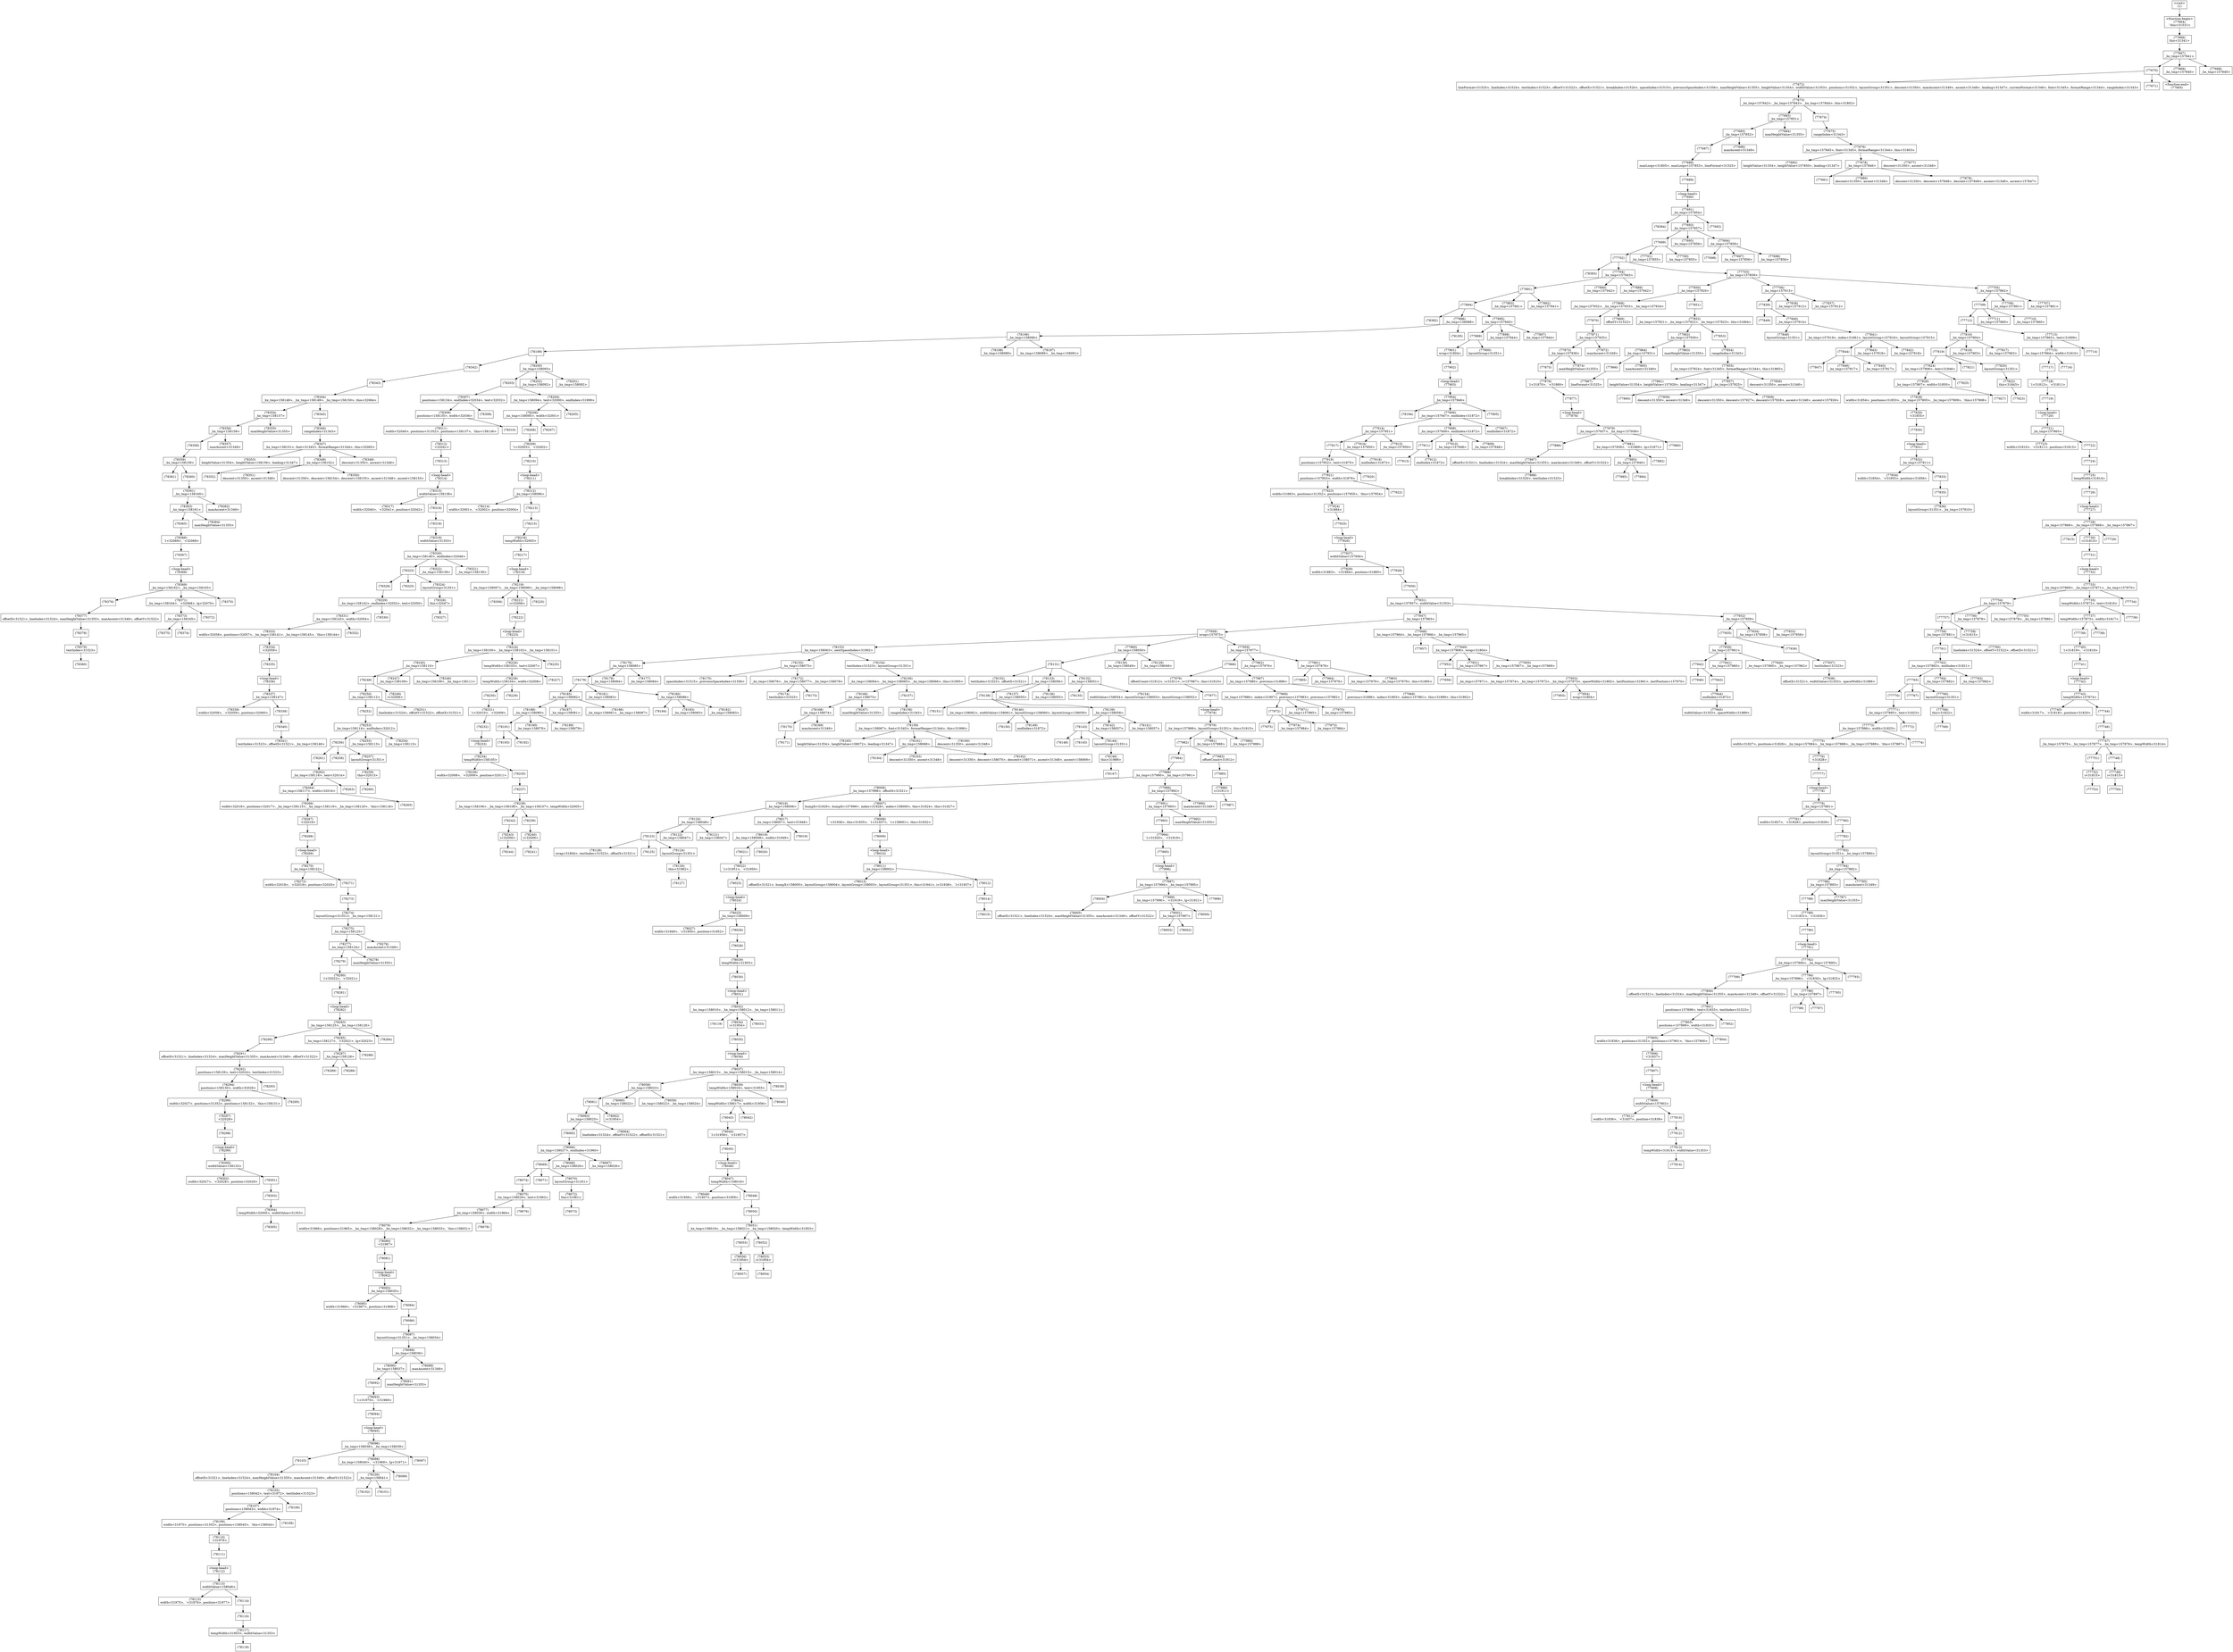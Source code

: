digraph graphname {
n78384 [shape=box,label="(78384)"];
n78383 [shape=box,label="(78383)"];
n78382 [shape=box,label="(78382)"];
n78381 [shape=box,label="(78381)"];
n78380 [shape=box,label="(78380)"];
n78379 [shape=box,label="(78379)\ntextIndex<31523>"];
n78379 -> n78380;
n78378 [shape=box,label="(78378)"];
n78378 -> n78379;
n78377 [shape=box,label="(78377)\noffsetX<31521>, lineIndex<31524>, maxHeightValue<31355>, maxAscent<31349>, offsetY<31522>"];
n78377 -> n78378;
n78376 [shape=box,label="(78376)"];
n78376 -> n78377;
n78375 [shape=box,label="(78375)"];
n78374 [shape=box,label="(78374)"];
n78373 [shape=box,label="(78373)\n_hx_tmp<158165>"];
n78373 -> n78374;
n78373 -> n78375;
n78372 [shape=box,label="(78372)"];
n78371 [shape=box,label="(78371)\n_hx_tmp<158164>, `<32068>, lg<32070>"];
n78371 -> n78372;
n78371 -> n78373;
n78370 [shape=box,label="(78370)"];
n78369 [shape=box,label="(78369)\n_hx_tmp<158162>, _hx_tmp<158163>"];
n78369 -> n78370;
n78369 -> n78376;
n78369 -> n78371;
n78368 [shape=box,label="<loop-head>
(78368)"];
n78368 -> n78369;
n78367 [shape=box,label="(78367)"];
n78367 -> n78368;
n78366 [shape=box,label="(78366)\n`1<32069>, `<32068>"];
n78366 -> n78367;
n78365 [shape=box,label="(78365)"];
n78365 -> n78366;
n78364 [shape=box,label="(78364)\nmaxHeightValue<31355>"];
n78363 [shape=box,label="(78363)\n_hx_tmp<158161>"];
n78363 -> n78364;
n78363 -> n78365;
n78362 [shape=box,label="(78362)\nmaxAscent<31349>"];
n78361 [shape=box,label="(78361)\n_hx_tmp<158160>"];
n78361 -> n78362;
n78361 -> n78363;
n78360 [shape=box,label="(78360)"];
n78360 -> n78361;
n78359 [shape=box,label="(78359)\n_hx_tmp<158159>"];
n78359 -> n78360;
n78359 -> n78381;
n78358 [shape=box,label="(78358)"];
n78358 -> n78359;
n78357 [shape=box,label="(78357)\nmaxAscent<31349>"];
n78356 [shape=box,label="(78356)\n_hx_tmp<158158>"];
n78356 -> n78357;
n78356 -> n78358;
n78355 [shape=box,label="(78355)\nmaxHeightValue<31355>"];
n78354 [shape=box,label="(78354)\n_hx_tmp<158157>"];
n78354 -> n78355;
n78354 -> n78356;
n78353 [shape=box,label="(78353)\nheightValue<31354>, heightValue<158156>, leading<31347>"];
n78352 [shape=box,label="(78352)"];
n78351 [shape=box,label="(78351)\ndescent<31350>, ascent<31348>"];
n78350 [shape=box,label="(78350)\ndescent<31350>, descent<158154>, descent<158155>, ascent<31348>, ascent<158153>"];
n78349 [shape=box,label="(78349)\n_hx_tmp<158152>"];
n78349 -> n78350;
n78349 -> n78352;
n78349 -> n78351;
n78348 [shape=box,label="(78348)\ndescent<31350>, ascent<31348>"];
n78347 [shape=box,label="(78347)\n_hx_tmp<158151>, font<31345>, formatRange<31344>, this<32065>"];
n78347 -> n78348;
n78347 -> n78353;
n78347 -> n78349;
n78346 [shape=box,label="(78346)\nrangeIndex<31343>"];
n78346 -> n78347;
n78345 [shape=box,label="(78345)"];
n78345 -> n78346;
n78344 [shape=box,label="(78344)\n_hx_tmp<158148>, _hx_tmp<158149>, _hx_tmp<158150>, this<32064>"];
n78344 -> n78345;
n78344 -> n78354;
n78343 [shape=box,label="(78343)"];
n78343 -> n78344;
n78342 [shape=box,label="(78342)"];
n78342 -> n78343;
n78341 [shape=box,label="(78341)\ntextIndex<31523>, offsetX<31521>, _hx_tmp<158146>"];
n78340 [shape=box,label="(78340)"];
n78340 -> n78341;
n78339 [shape=box,label="(78339)\nwidth<32058>, `<32059>, position<32060>"];
n78338 [shape=box,label="(78338)"];
n78338 -> n78340;
n78337 [shape=box,label="(78337)\n_hx_tmp<158147>"];
n78337 -> n78338;
n78337 -> n78339;
n78336 [shape=box,label="<loop-head>
(78336)"];
n78336 -> n78337;
n78335 [shape=box,label="(78335)"];
n78335 -> n78336;
n78334 [shape=box,label="(78334)\n`<32059>"];
n78334 -> n78335;
n78333 [shape=box,label="(78333)\nwidth<32058>, positions<32057>, _hx_tmp<158141>, _hx_tmp<158145>, `this<158144>"];
n78333 -> n78334;
n78332 [shape=box,label="(78332)"];
n78331 [shape=box,label="(78331)\n_hx_tmp<158143>, width<32054>"];
n78331 -> n78332;
n78331 -> n78333;
n78330 [shape=box,label="(78330)"];
n78329 [shape=box,label="(78329)\n_hx_tmp<158142>, endIndex<32052>, text<32050>"];
n78329 -> n78330;
n78329 -> n78331;
n78328 [shape=box,label="(78328)"];
n78328 -> n78329;
n78327 [shape=box,label="(78327)"];
n78326 [shape=box,label="(78326)\nthis<32047>"];
n78326 -> n78327;
n78325 [shape=box,label="(78325)"];
n78324 [shape=box,label="(78324)\nlayoutGroup<31351>"];
n78324 -> n78326;
n78323 [shape=box,label="(78323)"];
n78323 -> n78324;
n78323 -> n78328;
n78323 -> n78325;
n78322 [shape=box,label="(78322)\n_hx_tmp<158139>"];
n78321 [shape=box,label="(78321)\n_hx_tmp<158139>"];
n78320 [shape=box,label="(78320)\n_hx_tmp<158140>, endIndex<32046>"];
n78320 -> n78321;
n78320 -> n78323;
n78320 -> n78322;
n78319 [shape=box,label="(78319)\nwidthValue<31353>"];
n78319 -> n78320;
n78318 [shape=box,label="(78318)"];
n78318 -> n78319;
n78317 [shape=box,label="(78317)\nwidth<32040>, `<32041>, position<32042>"];
n78316 [shape=box,label="(78316)"];
n78316 -> n78318;
n78315 [shape=box,label="(78315)\nwidthValue<158138>"];
n78315 -> n78316;
n78315 -> n78317;
n78314 [shape=box,label="<loop-head>
(78314)"];
n78314 -> n78315;
n78313 [shape=box,label="(78313)"];
n78313 -> n78314;
n78312 [shape=box,label="(78312)\n`<32041>"];
n78312 -> n78313;
n78311 [shape=box,label="(78311)\nwidth<32040>, positions<31352>, positions<158137>, `this<158136>"];
n78311 -> n78312;
n78310 [shape=box,label="(78310)"];
n78309 [shape=box,label="(78309)\npositions<158135>, width<32036>"];
n78309 -> n78310;
n78309 -> n78311;
n78308 [shape=box,label="(78308)"];
n78307 [shape=box,label="(78307)\npositions<158134>, endIndex<32034>, text<32032>"];
n78307 -> n78308;
n78307 -> n78309;
n78306 [shape=box,label="(78306)"];
n78305 [shape=box,label="(78305)"];
n78304 [shape=box,label="(78304)\ntempWidth<32005>, widthValue<31353>"];
n78304 -> n78305;
n78303 [shape=box,label="(78303)"];
n78303 -> n78304;
n78302 [shape=box,label="(78302)\nwidth<32027>, `<32028>, position<32029>"];
n78301 [shape=box,label="(78301)"];
n78301 -> n78303;
n78300 [shape=box,label="(78300)\nwidthValue<158133>"];
n78300 -> n78301;
n78300 -> n78302;
n78299 [shape=box,label="<loop-head>
(78299)"];
n78299 -> n78300;
n78298 [shape=box,label="(78298)"];
n78298 -> n78299;
n78297 [shape=box,label="(78297)\n`<32028>"];
n78297 -> n78298;
n78296 [shape=box,label="(78296)\nwidth<32027>, positions<31352>, positions<158132>, `this<158131>"];
n78296 -> n78297;
n78295 [shape=box,label="(78295)"];
n78294 [shape=box,label="(78294)\npositions<158130>, width<32026>"];
n78294 -> n78295;
n78294 -> n78296;
n78293 [shape=box,label="(78293)"];
n78292 [shape=box,label="(78292)\npositions<158129>, text<32024>, textIndex<31523>"];
n78292 -> n78293;
n78292 -> n78294;
n78291 [shape=box,label="(78291)\noffsetX<31521>, lineIndex<31524>, maxHeightValue<31355>, maxAscent<31349>, offsetY<31522>"];
n78291 -> n78292;
n78290 [shape=box,label="(78290)"];
n78290 -> n78291;
n78289 [shape=box,label="(78289)"];
n78288 [shape=box,label="(78288)"];
n78287 [shape=box,label="(78287)\n_hx_tmp<158128>"];
n78287 -> n78288;
n78287 -> n78289;
n78286 [shape=box,label="(78286)"];
n78285 [shape=box,label="(78285)\n_hx_tmp<158127>, `<32021>, lg<32023>"];
n78285 -> n78286;
n78285 -> n78287;
n78284 [shape=box,label="(78284)"];
n78283 [shape=box,label="(78283)\n_hx_tmp<158125>, _hx_tmp<158126>"];
n78283 -> n78284;
n78283 -> n78290;
n78283 -> n78285;
n78282 [shape=box,label="<loop-head>
(78282)"];
n78282 -> n78283;
n78281 [shape=box,label="(78281)"];
n78281 -> n78282;
n78280 [shape=box,label="(78280)\n`1<32022>, `<32021>"];
n78280 -> n78281;
n78279 [shape=box,label="(78279)"];
n78279 -> n78280;
n78278 [shape=box,label="(78278)\nmaxHeightValue<31355>"];
n78277 [shape=box,label="(78277)\n_hx_tmp<158124>"];
n78277 -> n78278;
n78277 -> n78279;
n78276 [shape=box,label="(78276)\nmaxAscent<31349>"];
n78275 [shape=box,label="(78275)\n_hx_tmp<158123>"];
n78275 -> n78276;
n78275 -> n78277;
n78274 [shape=box,label="(78274)\nlayoutGroup<31351>, _hx_tmp<158121>"];
n78274 -> n78275;
n78273 [shape=box,label="(78273)"];
n78273 -> n78274;
n78272 [shape=box,label="(78272)\nwidth<32018>, `<32019>, position<32020>"];
n78271 [shape=box,label="(78271)"];
n78271 -> n78273;
n78270 [shape=box,label="(78270)\n_hx_tmp<158122>"];
n78270 -> n78271;
n78270 -> n78272;
n78269 [shape=box,label="<loop-head>
(78269)"];
n78269 -> n78270;
n78268 [shape=box,label="(78268)"];
n78268 -> n78269;
n78267 [shape=box,label="(78267)\n`<32019>"];
n78267 -> n78268;
n78266 [shape=box,label="(78266)\nwidth<32018>, positions<32017>, _hx_tmp<158115>, _hx_tmp<158119>, _hx_tmp<158120>, `this<158118>"];
n78266 -> n78267;
n78265 [shape=box,label="(78265)"];
n78264 [shape=box,label="(78264)\n_hx_tmp<158117>, width<32016>"];
n78264 -> n78265;
n78264 -> n78266;
n78263 [shape=box,label="(78263)"];
n78262 [shape=box,label="(78262)\n_hx_tmp<158116>, text<32014>"];
n78262 -> n78263;
n78262 -> n78264;
n78261 [shape=box,label="(78261)"];
n78261 -> n78262;
n78260 [shape=box,label="(78260)"];
n78259 [shape=box,label="(78259)\nthis<32013>"];
n78259 -> n78260;
n78258 [shape=box,label="(78258)"];
n78257 [shape=box,label="(78257)\nlayoutGroup<31351>"];
n78257 -> n78259;
n78256 [shape=box,label="(78256)"];
n78256 -> n78257;
n78256 -> n78261;
n78256 -> n78258;
n78255 [shape=box,label="(78255)\n_hx_tmp<158113>"];
n78254 [shape=box,label="(78254)\n_hx_tmp<158113>"];
n78253 [shape=box,label="(78253)\n_hx_tmp<158114>, endIndex<32012>"];
n78253 -> n78254;
n78253 -> n78256;
n78253 -> n78255;
n78252 [shape=box,label="(78252)"];
n78252 -> n78253;
n78251 [shape=box,label="(78251)\nlineIndex<31524>, offsetY<31522>, offsetX<31521>"];
n78250 [shape=box,label="(78250)\n_hx_tmp<158112>"];
n78250 -> n78251;
n78250 -> n78252;
n78249 [shape=box,label="(78249)\ni<32006>"];
n78248 [shape=box,label="(78248)"];
n78248 -> n78249;
n78248 -> n78250;
n78247 [shape=box,label="(78247)\n_hx_tmp<158109>"];
n78246 [shape=box,label="(78246)\n_hx_tmp<158109>, _hx_tmp<158111>"];
n78245 [shape=box,label="(78245)\n_hx_tmp<158110>"];
n78245 -> n78246;
n78245 -> n78248;
n78245 -> n78247;
n78244 [shape=box,label="(78244)"];
n78243 [shape=box,label="(78243)\ni<32006>"];
n78243 -> n78244;
n78242 [shape=box,label="(78242)"];
n78242 -> n78243;
n78241 [shape=box,label="(78241)"];
n78240 [shape=box,label="(78240)\ni<32006>"];
n78240 -> n78241;
n78239 [shape=box,label="(78239)"];
n78239 -> n78240;
n78238 [shape=box,label="(78238)\n_hx_tmp<158106>, _hx_tmp<158108>, _hx_tmp<158107>, tempWidth<32005>"];
n78238 -> n78239;
n78238 -> n78242;
n78237 [shape=box,label="(78237)"];
n78237 -> n78238;
n78236 [shape=box,label="(78236)\nwidth<32008>, `<32009>, position<32011>"];
n78235 [shape=box,label="(78235)"];
n78235 -> n78237;
n78234 [shape=box,label="(78234)\ntempWidth<158105>"];
n78234 -> n78235;
n78234 -> n78236;
n78233 [shape=box,label="<loop-head>
(78233)"];
n78233 -> n78234;
n78232 [shape=box,label="(78232)"];
n78232 -> n78233;
n78231 [shape=box,label="(78231)\n`1<32010>, `<32009>"];
n78231 -> n78232;
n78230 [shape=box,label="(78230)"];
n78230 -> n78231;
n78229 [shape=box,label="(78229)"];
n78228 [shape=box,label="(78228)\ntempWidth<158104>, width<32008>"];
n78228 -> n78229;
n78228 -> n78230;
n78227 [shape=box,label="(78227)"];
n78226 [shape=box,label="(78226)\ntempWidth<158103>, text<32007>"];
n78226 -> n78227;
n78226 -> n78228;
n78225 [shape=box,label="(78225)"];
n78224 [shape=box,label="(78224)\n_hx_tmp<158100>, _hx_tmp<158102>, _hx_tmp<158101>"];
n78224 -> n78225;
n78224 -> n78245;
n78224 -> n78226;
n78223 [shape=box,label="<loop-head>
(78223)"];
n78223 -> n78224;
n78222 [shape=box,label="(78222)"];
n78222 -> n78223;
n78221 [shape=box,label="(78221)\ni<32006>"];
n78221 -> n78222;
n78220 [shape=box,label="(78220)"];
n78219 [shape=box,label="(78219)\n_hx_tmp<158097>, _hx_tmp<158099>, _hx_tmp<158098>"];
n78219 -> n78220;
n78219 -> n78306;
n78219 -> n78221;
n78218 [shape=box,label="<loop-head>
(78218)"];
n78218 -> n78219;
n78217 [shape=box,label="(78217)"];
n78217 -> n78218;
n78216 [shape=box,label="(78216)\ntempWidth<32005>"];
n78216 -> n78217;
n78215 [shape=box,label="(78215)"];
n78215 -> n78216;
n78214 [shape=box,label="(78214)\nwidth<32001>, `<32002>, position<32004>"];
n78213 [shape=box,label="(78213)"];
n78213 -> n78215;
n78212 [shape=box,label="(78212)\n_hx_tmp<158096>"];
n78212 -> n78213;
n78212 -> n78214;
n78211 [shape=box,label="<loop-head>
(78211)"];
n78211 -> n78212;
n78210 [shape=box,label="(78210)"];
n78210 -> n78211;
n78209 [shape=box,label="(78209)\n`1<32003>, `<32002>"];
n78209 -> n78210;
n78208 [shape=box,label="(78208)"];
n78208 -> n78209;
n78207 [shape=box,label="(78207)"];
n78206 [shape=box,label="(78206)\n_hx_tmp<158095>, width<32001>"];
n78206 -> n78207;
n78206 -> n78208;
n78205 [shape=box,label="(78205)"];
n78204 [shape=box,label="(78204)\n_hx_tmp<158094>, text<32000>, endIndex<31999>"];
n78204 -> n78205;
n78204 -> n78206;
n78203 [shape=box,label="(78203)"];
n78203 -> n78204;
n78203 -> n78307;
n78202 [shape=box,label="(78202)\n_hx_tmp<158092>"];
n78201 [shape=box,label="(78201)\n_hx_tmp<158092>"];
n78200 [shape=box,label="(78200)\n_hx_tmp<158093>"];
n78200 -> n78201;
n78200 -> n78203;
n78200 -> n78202;
n78199 [shape=box,label="(78199)"];
n78199 -> n78200;
n78199 -> n78342;
n78198 [shape=box,label="(78198)\n_hx_tmp<158089>"];
n78197 [shape=box,label="(78197)\n_hx_tmp<158089>, _hx_tmp<158091>"];
n78196 [shape=box,label="(78196)\n_hx_tmp<158090>"];
n78196 -> n78197;
n78196 -> n78199;
n78196 -> n78198;
n78195 [shape=box,label="(78195)"];
n78194 [shape=box,label="(78194)"];
n78193 [shape=box,label="(78193)"];
n78192 [shape=box,label="(78192)"];
n78191 [shape=box,label="(78191)"];
n78191 -> n78192;
n78191 -> n78193;
n78190 [shape=box,label="(78190)\n_hx_tmp<158079>"];
n78189 [shape=box,label="(78189)\n_hx_tmp<158079>"];
n78188 [shape=box,label="(78188)\n_hx_tmp<158080>"];
n78188 -> n78189;
n78188 -> n78191;
n78188 -> n78190;
n78187 [shape=box,label="(78187)\n_hx_tmp<158081>"];
n78186 [shape=box,label="(78186)\n_hx_tmp<158081>, _hx_tmp<158087>"];
n78185 [shape=box,label="(78185)\n_hx_tmp<158082>"];
n78185 -> n78186;
n78185 -> n78188;
n78185 -> n78187;
n78184 [shape=box,label="(78184)"];
n78183 [shape=box,label="(78183)\n_hx_tmp<158083>"];
n78182 [shape=box,label="(78182)\n_hx_tmp<158083>"];
n78181 [shape=box,label="(78181)\n_hx_tmp<158083>"];
n78180 [shape=box,label="(78180)\n_hx_tmp<158086>"];
n78180 -> n78182;
n78180 -> n78184;
n78180 -> n78183;
n78179 [shape=box,label="(78179)"];
n78179 -> n78180;
n78179 -> n78185;
n78179 -> n78181;
n78178 [shape=box,label="(78178)\n_hx_tmp<158084>"];
n78177 [shape=box,label="(78177)\n_hx_tmp<158084>"];
n78176 [shape=box,label="(78176)\n_hx_tmp<158085>"];
n78176 -> n78177;
n78176 -> n78179;
n78176 -> n78178;
n78175 [shape=box,label="(78175)\nspaceIndex<31515>, previousSpaceIndex<31356>"];
n78174 [shape=box,label="(78174)\ntextIndex<31523>"];
n78173 [shape=box,label="(78173)"];
n78172 [shape=box,label="(78172)\n_hx_tmp<158076>, _hx_tmp<158077>, _hx_tmp<158078>"];
n78172 -> n78173;
n78172 -> n78174;
n78171 [shape=box,label="(78171)"];
n78170 [shape=box,label="(78170)"];
n78170 -> n78171;
n78169 [shape=box,label="(78169)\nmaxAscent<31349>"];
n78168 [shape=box,label="(78168)\n_hx_tmp<158074>"];
n78168 -> n78169;
n78168 -> n78170;
n78167 [shape=box,label="(78167)\nmaxHeightValue<31355>"];
n78166 [shape=box,label="(78166)\n_hx_tmp<158073>"];
n78166 -> n78167;
n78166 -> n78168;
n78165 [shape=box,label="(78165)\nheightValue<31354>, heightValue<158072>, leading<31347>"];
n78164 [shape=box,label="(78164)"];
n78163 [shape=box,label="(78163)\ndescent<31350>, ascent<31348>"];
n78162 [shape=box,label="(78162)\ndescent<31350>, descent<158070>, descent<158071>, ascent<31348>, ascent<158069>"];
n78161 [shape=box,label="(78161)\n_hx_tmp<158068>"];
n78161 -> n78162;
n78161 -> n78164;
n78161 -> n78163;
n78160 [shape=box,label="(78160)\ndescent<31350>, ascent<31348>"];
n78159 [shape=box,label="(78159)\n_hx_tmp<158067>, font<31345>, formatRange<31344>, this<31996>"];
n78159 -> n78160;
n78159 -> n78165;
n78159 -> n78161;
n78158 [shape=box,label="(78158)\nrangeIndex<31343>"];
n78158 -> n78159;
n78157 [shape=box,label="(78157)"];
n78157 -> n78158;
n78156 [shape=box,label="(78156)\n_hx_tmp<158064>, _hx_tmp<158065>, _hx_tmp<158066>, this<31995>"];
n78156 -> n78157;
n78156 -> n78166;
n78155 [shape=box,label="(78155)\n_hx_tmp<158075>"];
n78155 -> n78172;
n78155 -> n78175;
n78154 [shape=box,label="(78154)\ntextIndex<31523>, layoutGroup<31351>"];
n78154 -> n78156;
n78153 [shape=box,label="(78153)\n_hx_tmp<158063>, nextSpaceIndex<31992>"];
n78153 -> n78154;
n78153 -> n78176;
n78153 -> n78155;
n78152 [shape=box,label="(78152)\ntextIndex<31523>, offsetX<31521>"];
n78151 [shape=box,label="(78151)"];
n78150 [shape=box,label="(78150)"];
n78149 [shape=box,label="(78149)\nendIndex<31872>"];
n78148 [shape=box,label="(78148)"];
n78147 [shape=box,label="(78147)"];
n78146 [shape=box,label="(78146)\nthis<31989>"];
n78146 -> n78147;
n78145 [shape=box,label="(78145)"];
n78144 [shape=box,label="(78144)\nlayoutGroup<31351>"];
n78144 -> n78146;
n78143 [shape=box,label="(78143)"];
n78143 -> n78144;
n78143 -> n78148;
n78143 -> n78145;
n78142 [shape=box,label="(78142)\n_hx_tmp<158057>"];
n78141 [shape=box,label="(78141)\n_hx_tmp<158057>"];
n78140 [shape=box,label="(78140)\n_hx_tmp<158062>, widthValue<158061>, layoutGroup<158060>, layoutGroup<158059>"];
n78140 -> n78149;
n78140 -> n78150;
n78139 [shape=box,label="(78139)\n_hx_tmp<158058>"];
n78139 -> n78141;
n78139 -> n78143;
n78139 -> n78142;
n78138 [shape=box,label="(78138)"];
n78138 -> n78139;
n78138 -> n78151;
n78138 -> n78140;
n78137 [shape=box,label="(78137)\n_hx_tmp<158055>"];
n78136 [shape=box,label="(78136)\n_hx_tmp<158055>"];
n78135 [shape=box,label="(78135)"];
n78134 [shape=box,label="(78134)\nwidthValue<158054>, layoutGroup<158053>, layoutGroup<158052>"];
n78133 [shape=box,label="(78133)\n_hx_tmp<158056>"];
n78133 -> n78136;
n78133 -> n78138;
n78133 -> n78137;
n78132 [shape=box,label="(78132)\n_hx_tmp<158051>"];
n78132 -> n78134;
n78132 -> n78135;
n78131 [shape=box,label="(78131)"];
n78131 -> n78132;
n78131 -> n78152;
n78131 -> n78133;
n78130 [shape=box,label="(78130)\n_hx_tmp<158049>"];
n78129 [shape=box,label="(78129)\n_hx_tmp<158049>"];
n78128 [shape=box,label="(78128)\nwrap<31804>, textIndex<31523>, offsetX<31521>"];
n78127 [shape=box,label="(78127)"];
n78126 [shape=box,label="(78126)\nthis<31982>"];
n78126 -> n78127;
n78125 [shape=box,label="(78125)"];
n78124 [shape=box,label="(78124)\nlayoutGroup<31351>"];
n78124 -> n78126;
n78123 [shape=box,label="(78123)"];
n78123 -> n78124;
n78123 -> n78128;
n78123 -> n78125;
n78122 [shape=box,label="(78122)\n_hx_tmp<158047>"];
n78121 [shape=box,label="(78121)\n_hx_tmp<158047>"];
n78120 [shape=box,label="(78120)\n_hx_tmp<158048>"];
n78120 -> n78121;
n78120 -> n78123;
n78120 -> n78122;
n78119 [shape=box,label="(78119)"];
n78118 [shape=box,label="(78118)"];
n78117 [shape=box,label="(78117)\ntempWidth<31953>, widthValue<31353>"];
n78117 -> n78118;
n78116 [shape=box,label="(78116)"];
n78116 -> n78117;
n78115 [shape=box,label="(78115)\nwidth<31975>, `<31976>, position<31977>"];
n78114 [shape=box,label="(78114)"];
n78114 -> n78116;
n78113 [shape=box,label="(78113)\nwidthValue<158046>"];
n78113 -> n78114;
n78113 -> n78115;
n78112 [shape=box,label="<loop-head>
(78112)"];
n78112 -> n78113;
n78111 [shape=box,label="(78111)"];
n78111 -> n78112;
n78110 [shape=box,label="(78110)\n`<31976>"];
n78110 -> n78111;
n78109 [shape=box,label="(78109)\nwidth<31975>, positions<31352>, positions<158045>, `this<158044>"];
n78109 -> n78110;
n78108 [shape=box,label="(78108)"];
n78107 [shape=box,label="(78107)\npositions<158043>, width<31974>"];
n78107 -> n78108;
n78107 -> n78109;
n78106 [shape=box,label="(78106)"];
n78105 [shape=box,label="(78105)\npositions<158042>, text<31972>, textIndex<31523>"];
n78105 -> n78106;
n78105 -> n78107;
n78104 [shape=box,label="(78104)\noffsetX<31521>, lineIndex<31524>, maxHeightValue<31355>, maxAscent<31349>, offsetY<31522>"];
n78104 -> n78105;
n78103 [shape=box,label="(78103)"];
n78103 -> n78104;
n78102 [shape=box,label="(78102)"];
n78101 [shape=box,label="(78101)"];
n78100 [shape=box,label="(78100)\n_hx_tmp<158041>"];
n78100 -> n78101;
n78100 -> n78102;
n78099 [shape=box,label="(78099)"];
n78098 [shape=box,label="(78098)\n_hx_tmp<158040>, `<31969>, lg<31971>"];
n78098 -> n78099;
n78098 -> n78100;
n78097 [shape=box,label="(78097)"];
n78096 [shape=box,label="(78096)\n_hx_tmp<158038>, _hx_tmp<158039>"];
n78096 -> n78097;
n78096 -> n78103;
n78096 -> n78098;
n78095 [shape=box,label="<loop-head>
(78095)"];
n78095 -> n78096;
n78094 [shape=box,label="(78094)"];
n78094 -> n78095;
n78093 [shape=box,label="(78093)\n`1<31970>, `<31969>"];
n78093 -> n78094;
n78092 [shape=box,label="(78092)"];
n78092 -> n78093;
n78091 [shape=box,label="(78091)\nmaxHeightValue<31355>"];
n78090 [shape=box,label="(78090)\n_hx_tmp<158037>"];
n78090 -> n78091;
n78090 -> n78092;
n78089 [shape=box,label="(78089)\nmaxAscent<31349>"];
n78088 [shape=box,label="(78088)\n_hx_tmp<158036>"];
n78088 -> n78089;
n78088 -> n78090;
n78087 [shape=box,label="(78087)\nlayoutGroup<31351>, _hx_tmp<158034>"];
n78087 -> n78088;
n78086 [shape=box,label="(78086)"];
n78086 -> n78087;
n78085 [shape=box,label="(78085)\nwidth<31966>, `<31967>, position<31968>"];
n78084 [shape=box,label="(78084)"];
n78084 -> n78086;
n78083 [shape=box,label="(78083)\n_hx_tmp<158035>"];
n78083 -> n78084;
n78083 -> n78085;
n78082 [shape=box,label="<loop-head>
(78082)"];
n78082 -> n78083;
n78081 [shape=box,label="(78081)"];
n78081 -> n78082;
n78080 [shape=box,label="(78080)\n`<31967>"];
n78080 -> n78081;
n78079 [shape=box,label="(78079)\nwidth<31966>, positions<31965>, _hx_tmp<158028>, _hx_tmp<158032>, _hx_tmp<158033>, `this<158031>"];
n78079 -> n78080;
n78078 [shape=box,label="(78078)"];
n78077 [shape=box,label="(78077)\n_hx_tmp<158030>, width<31964>"];
n78077 -> n78078;
n78077 -> n78079;
n78076 [shape=box,label="(78076)"];
n78075 [shape=box,label="(78075)\n_hx_tmp<158029>, text<31962>"];
n78075 -> n78076;
n78075 -> n78077;
n78074 [shape=box,label="(78074)"];
n78074 -> n78075;
n78073 [shape=box,label="(78073)"];
n78072 [shape=box,label="(78072)\nthis<31961>"];
n78072 -> n78073;
n78071 [shape=box,label="(78071)"];
n78070 [shape=box,label="(78070)\nlayoutGroup<31351>"];
n78070 -> n78072;
n78069 [shape=box,label="(78069)"];
n78069 -> n78070;
n78069 -> n78074;
n78069 -> n78071;
n78068 [shape=box,label="(78068)\n_hx_tmp<158026>"];
n78067 [shape=box,label="(78067)\n_hx_tmp<158026>"];
n78066 [shape=box,label="(78066)\n_hx_tmp<158027>, endIndex<31960>"];
n78066 -> n78067;
n78066 -> n78069;
n78066 -> n78068;
n78065 [shape=box,label="(78065)"];
n78065 -> n78066;
n78064 [shape=box,label="(78064)\nlineIndex<31524>, offsetY<31522>, offsetX<31521>"];
n78063 [shape=box,label="(78063)\n_hx_tmp<158025>"];
n78063 -> n78064;
n78063 -> n78065;
n78062 [shape=box,label="(78062)\ni<31954>"];
n78061 [shape=box,label="(78061)"];
n78061 -> n78062;
n78061 -> n78063;
n78060 [shape=box,label="(78060)\n_hx_tmp<158022>"];
n78059 [shape=box,label="(78059)\n_hx_tmp<158022>, _hx_tmp<158024>"];
n78058 [shape=box,label="(78058)\n_hx_tmp<158023>"];
n78058 -> n78059;
n78058 -> n78061;
n78058 -> n78060;
n78057 [shape=box,label="(78057)"];
n78056 [shape=box,label="(78056)\ni<31954>"];
n78056 -> n78057;
n78055 [shape=box,label="(78055)"];
n78055 -> n78056;
n78054 [shape=box,label="(78054)"];
n78053 [shape=box,label="(78053)\ni<31954>"];
n78053 -> n78054;
n78052 [shape=box,label="(78052)"];
n78052 -> n78053;
n78051 [shape=box,label="(78051)\n_hx_tmp<158019>, _hx_tmp<158021>, _hx_tmp<158020>, tempWidth<31953>"];
n78051 -> n78052;
n78051 -> n78055;
n78050 [shape=box,label="(78050)"];
n78050 -> n78051;
n78049 [shape=box,label="(78049)\nwidth<31956>, `<31957>, position<31959>"];
n78048 [shape=box,label="(78048)"];
n78048 -> n78050;
n78047 [shape=box,label="(78047)\ntempWidth<158018>"];
n78047 -> n78048;
n78047 -> n78049;
n78046 [shape=box,label="<loop-head>
(78046)"];
n78046 -> n78047;
n78045 [shape=box,label="(78045)"];
n78045 -> n78046;
n78044 [shape=box,label="(78044)\n`1<31958>, `<31957>"];
n78044 -> n78045;
n78043 [shape=box,label="(78043)"];
n78043 -> n78044;
n78042 [shape=box,label="(78042)"];
n78041 [shape=box,label="(78041)\ntempWidth<158017>, width<31956>"];
n78041 -> n78042;
n78041 -> n78043;
n78040 [shape=box,label="(78040)"];
n78039 [shape=box,label="(78039)\ntempWidth<158016>, text<31955>"];
n78039 -> n78040;
n78039 -> n78041;
n78038 [shape=box,label="(78038)"];
n78037 [shape=box,label="(78037)\n_hx_tmp<158013>, _hx_tmp<158015>, _hx_tmp<158014>"];
n78037 -> n78038;
n78037 -> n78058;
n78037 -> n78039;
n78036 [shape=box,label="<loop-head>
(78036)"];
n78036 -> n78037;
n78035 [shape=box,label="(78035)"];
n78035 -> n78036;
n78034 [shape=box,label="(78034)\ni<31954>"];
n78034 -> n78035;
n78033 [shape=box,label="(78033)"];
n78032 [shape=box,label="(78032)\n_hx_tmp<158010>, _hx_tmp<158012>, _hx_tmp<158011>"];
n78032 -> n78033;
n78032 -> n78119;
n78032 -> n78034;
n78031 [shape=box,label="<loop-head>
(78031)"];
n78031 -> n78032;
n78030 [shape=box,label="(78030)"];
n78030 -> n78031;
n78029 [shape=box,label="(78029)\ntempWidth<31953>"];
n78029 -> n78030;
n78028 [shape=box,label="(78028)"];
n78028 -> n78029;
n78027 [shape=box,label="(78027)\nwidth<31949>, `<31950>, position<31952>"];
n78026 [shape=box,label="(78026)"];
n78026 -> n78028;
n78025 [shape=box,label="(78025)\n_hx_tmp<158009>"];
n78025 -> n78026;
n78025 -> n78027;
n78024 [shape=box,label="<loop-head>
(78024)"];
n78024 -> n78025;
n78023 [shape=box,label="(78023)"];
n78023 -> n78024;
n78022 [shape=box,label="(78022)\n`1<31951>, `<31950>"];
n78022 -> n78023;
n78021 [shape=box,label="(78021)"];
n78021 -> n78022;
n78020 [shape=box,label="(78020)"];
n78019 [shape=box,label="(78019)\n_hx_tmp<158008>, width<31949>"];
n78019 -> n78020;
n78019 -> n78021;
n78018 [shape=box,label="(78018)"];
n78017 [shape=box,label="(78017)\n_hx_tmp<158007>, text<31948>"];
n78017 -> n78018;
n78017 -> n78019;
n78016 [shape=box,label="(78016)\n_hx_tmp<158006>"];
n78016 -> n78017;
n78016 -> n78120;
n78015 [shape=box,label="(78015)"];
n78014 [shape=box,label="(78014)"];
n78014 -> n78015;
n78013 [shape=box,label="(78013)\noffsetX<31521>, bumpX<158005>, layoutGroup<158004>, layoutGroup<158003>, layoutGroup<31351>, this<31941>, i<31938>, `1<31937>"];
n78012 [shape=box,label="(78012)"];
n78012 -> n78014;
n78011 [shape=box,label="(78011)\n_hx_tmp<158002>"];
n78011 -> n78012;
n78011 -> n78013;
n78010 [shape=box,label="<loop-head>
(78010)"];
n78010 -> n78011;
n78009 [shape=box,label="(78009)"];
n78009 -> n78010;
n78008 [shape=box,label="(78008)\n`<31936>, this<31935>, `1<31937>, `1<158001>, this<31932>"];
n78008 -> n78009;
n78007 [shape=box,label="(78007)\nbumpX<31929>, bumpX<157999>, index<31928>, index<158000>, this<31924>, this<31927>"];
n78007 -> n78008;
n78006 [shape=box,label="(78006)\n_hx_tmp<157998>, offsetX<31521>"];
n78006 -> n78007;
n78006 -> n78016;
n78005 [shape=box,label="(78005)\noffsetX<31521>, lineIndex<31524>, maxHeightValue<31355>, maxAscent<31349>, offsetY<31522>"];
n78004 [shape=box,label="(78004)"];
n78004 -> n78005;
n78003 [shape=box,label="(78003)"];
n78002 [shape=box,label="(78002)"];
n78001 [shape=box,label="(78001)\n_hx_tmp<157997>"];
n78001 -> n78002;
n78001 -> n78003;
n78000 [shape=box,label="(78000)"];
n77999 [shape=box,label="(77999)\n_hx_tmp<157996>, `<31919>, lg<31921>"];
n77999 -> n78000;
n77999 -> n78001;
n77998 [shape=box,label="(77998)"];
n77997 [shape=box,label="(77997)\n_hx_tmp<157994>, _hx_tmp<157995>"];
n77997 -> n77998;
n77997 -> n78004;
n77997 -> n77999;
n77996 [shape=box,label="<loop-head>
(77996)"];
n77996 -> n77997;
n77995 [shape=box,label="(77995)"];
n77995 -> n77996;
n77994 [shape=box,label="(77994)\n`1<31920>, `<31919>"];
n77994 -> n77995;
n77993 [shape=box,label="(77993)"];
n77993 -> n77994;
n77992 [shape=box,label="(77992)\nmaxHeightValue<31355>"];
n77991 [shape=box,label="(77991)\n_hx_tmp<157993>"];
n77991 -> n77992;
n77991 -> n77993;
n77990 [shape=box,label="(77990)\nmaxAscent<31349>"];
n77989 [shape=box,label="(77989)\n_hx_tmp<157992>"];
n77989 -> n77990;
n77989 -> n77991;
n77988 [shape=box,label="(77988)\n_hx_tmp<157990>, _hx_tmp<157991>"];
n77988 -> n77989;
n77988 -> n78006;
n77987 [shape=box,label="(77987)"];
n77986 [shape=box,label="(77986)\ni<31911>"];
n77986 -> n77987;
n77985 [shape=box,label="(77985)"];
n77985 -> n77986;
n77984 [shape=box,label="(77984)"];
n77984 -> n77988;
n77983 [shape=box,label="(77983)\noffsetCount<31912>"];
n77983 -> n77985;
n77982 [shape=box,label="(77982)"];
n77982 -> n77983;
n77982 -> n77984;
n77981 [shape=box,label="(77981)\n_hx_tmp<157988>"];
n77980 [shape=box,label="(77980)\n_hx_tmp<157988>"];
n77979 [shape=box,label="(77979)\n_hx_tmp<157989>, layoutGroup<31351>, this<31915>"];
n77979 -> n77980;
n77979 -> n77982;
n77979 -> n77981;
n77978 [shape=box,label="<loop-head>
(77978)"];
n77978 -> n77979;
n77977 [shape=box,label="(77977)"];
n77977 -> n77978;
n77976 [shape=box,label="(77976)\noffsetCount<31912>, i<31911>, i<157987>, this<31910>"];
n77976 -> n77977;
n77975 [shape=box,label="(77975)"];
n77974 [shape=box,label="(77974)\n_hx_tmp<157984>"];
n77973 [shape=box,label="(77973)\n_hx_tmp<157984>"];
n77972 [shape=box,label="(77972)"];
n77972 -> n77973;
n77972 -> n77975;
n77972 -> n77974;
n77971 [shape=box,label="(77971)\n_hx_tmp<157985>"];
n77970 [shape=box,label="(77970)\n_hx_tmp<157985>"];
n77969 [shape=box,label="(77969)\n_hx_tmp<157986>, index<31907>, previous<157983>, previous<157982>"];
n77969 -> n77970;
n77969 -> n77972;
n77969 -> n77971;
n77968 [shape=box,label="(77968)\nprevious<31896>, index<31903>, index<157981>, this<31899>, this<31902>"];
n77967 [shape=box,label="(77967)\n_hx_tmp<157980>, previous<31896>"];
n77967 -> n77968;
n77967 -> n77969;
n77966 [shape=box,label="(77966)"];
n77966 -> n77967;
n77966 -> n77976;
n77965 [shape=box,label="(77965)"];
n77964 [shape=box,label="(77964)\n_hx_tmp<157976>"];
n77963 [shape=box,label="(77963)\n_hx_tmp<157976>, _hx_tmp<157979>, this<31895>"];
n77962 [shape=box,label="(77962)\n_hx_tmp<157976>"];
n77961 [shape=box,label="(77961)\n_hx_tmp<157978>"];
n77961 -> n77963;
n77961 -> n77965;
n77961 -> n77964;
n77960 [shape=box,label="(77960)\n_hx_tmp<158050>"];
n77960 -> n78129;
n77960 -> n78131;
n77960 -> n78130;
n77959 [shape=box,label="(77959)\n_hx_tmp<157977>"];
n77959 -> n77961;
n77959 -> n77966;
n77959 -> n77962;
n77958 [shape=box,label="(77958)\nwrap<157975>"];
n77958 -> n77959;
n77958 -> n78153;
n77958 -> n77960;
n77957 [shape=box,label="(77957)"];
n77956 [shape=box,label="(77956)"];
n77955 [shape=box,label="(77955)"];
n77954 [shape=box,label="(77954)\nwrap<31804>"];
n77953 [shape=box,label="(77953)\n_hx_tmp<157971>, _hx_tmp<157974>, _hx_tmp<157972>, _hx_tmp<157973>, spaceWidth<31892>, lastPosition<31891>, lastPosition<157970>"];
n77953 -> n77954;
n77953 -> n77955;
n77952 [shape=box,label="(77952)"];
n77952 -> n77953;
n77952 -> n77956;
n77951 [shape=box,label="(77951)\n_hx_tmp<157967>"];
n77950 [shape=box,label="(77950)\n_hx_tmp<157967>, _hx_tmp<157969>"];
n77949 [shape=box,label="(77949)\n_hx_tmp<157968>, wrap<31804>"];
n77949 -> n77950;
n77949 -> n77952;
n77949 -> n77951;
n77948 [shape=box,label="(77948)\n_hx_tmp<157964>, _hx_tmp<157966>, _hx_tmp<157965>"];
n77948 -> n77949;
n77948 -> n77957;
n77947 [shape=box,label="(77947)\n_hx_tmp<157963>"];
n77947 -> n77948;
n77947 -> n77958;
n77946 [shape=box,label="(77946)"];
n77945 [shape=box,label="(77945)\nwidthValue<31353>, spaceWidth<31889>"];
n77944 [shape=box,label="(77944)\nendIndex<31872>"];
n77944 -> n77945;
n77943 [shape=box,label="(77943)"];
n77943 -> n77944;
n77942 [shape=box,label="(77942)"];
n77942 -> n77943;
n77942 -> n77946;
n77941 [shape=box,label="(77941)\n_hx_tmp<157960>"];
n77940 [shape=box,label="(77940)\n_hx_tmp<157960>, _hx_tmp<157962>"];
n77939 [shape=box,label="(77939)\n_hx_tmp<157961>"];
n77939 -> n77940;
n77939 -> n77942;
n77939 -> n77941;
n77938 [shape=box,label="(77938)\noffsetX<31521>, widthValue<31353>, spaceWidth<31886>"];
n77937 [shape=box,label="(77937)\ntextIndex<31523>"];
n77937 -> n77938;
n77936 [shape=box,label="(77936)"];
n77936 -> n77937;
n77935 [shape=box,label="(77935)"];
n77935 -> n77936;
n77935 -> n77939;
n77934 [shape=box,label="(77934)\n_hx_tmp<157958>"];
n77933 [shape=box,label="(77933)\n_hx_tmp<157958>"];
n77932 [shape=box,label="(77932)\n_hx_tmp<157959>"];
n77932 -> n77933;
n77932 -> n77935;
n77932 -> n77934;
n77931 [shape=box,label="(77931)\n_hx_tmp<157957>, widthValue<31353>"];
n77931 -> n77932;
n77931 -> n77947;
n77930 [shape=box,label="(77930)"];
n77930 -> n77931;
n77929 [shape=box,label="(77929)\nwidth<31883>, `<31884>, position<31885>"];
n77928 [shape=box,label="(77928)"];
n77928 -> n77930;
n77927 [shape=box,label="(77927)\nwidthValue<157956>"];
n77927 -> n77928;
n77927 -> n77929;
n77926 [shape=box,label="<loop-head>
(77926)"];
n77926 -> n77927;
n77925 [shape=box,label="(77925)"];
n77925 -> n77926;
n77924 [shape=box,label="(77924)\n`<31884>"];
n77924 -> n77925;
n77923 [shape=box,label="(77923)\nwidth<31883>, positions<31352>, positions<157955>, `this<157954>"];
n77923 -> n77924;
n77922 [shape=box,label="(77922)"];
n77921 [shape=box,label="(77921)\npositions<157953>, width<31879>"];
n77921 -> n77922;
n77921 -> n77923;
n77920 [shape=box,label="(77920)"];
n77919 [shape=box,label="(77919)\npositions<157952>, text<31875>"];
n77919 -> n77920;
n77919 -> n77921;
n77918 [shape=box,label="(77918)\nendIndex<31872>"];
n77917 [shape=box,label="(77917)"];
n77917 -> n77918;
n77917 -> n77919;
n77916 [shape=box,label="(77916)\n_hx_tmp<157950>"];
n77915 [shape=box,label="(77915)\n_hx_tmp<157950>"];
n77914 [shape=box,label="(77914)\n_hx_tmp<157951>"];
n77914 -> n77915;
n77914 -> n77917;
n77914 -> n77916;
n77913 [shape=box,label="(77913)"];
n77912 [shape=box,label="(77912)\nendIndex<31872>"];
n77911 [shape=box,label="(77911)"];
n77911 -> n77912;
n77911 -> n77913;
n77910 [shape=box,label="(77910)\n_hx_tmp<157948>"];
n77909 [shape=box,label="(77909)\n_hx_tmp<157948>"];
n77908 [shape=box,label="(77908)\n_hx_tmp<157949>, endIndex<31872>"];
n77908 -> n77909;
n77908 -> n77911;
n77908 -> n77910;
n77907 [shape=box,label="(77907)\nendIndex<31872>"];
n77906 [shape=box,label="(77906)\n_hx_tmp<157947>, endIndex<31872>"];
n77906 -> n77907;
n77906 -> n77914;
n77906 -> n77908;
n77905 [shape=box,label="(77905)"];
n77904 [shape=box,label="(77904)\n_hx_tmp<157946>"];
n77904 -> n77905;
n77904 -> n78194;
n77904 -> n77906;
n77903 [shape=box,label="<loop-head>
(77903)"];
n77903 -> n77904;
n77902 [shape=box,label="(77902)"];
n77902 -> n77903;
n77901 [shape=box,label="(77901)\nwrap<31804>"];
n77901 -> n77902;
n77900 [shape=box,label="(77900)\nlayoutGroup<31351>"];
n77899 [shape=box,label="(77899)"];
n77899 -> n77900;
n77899 -> n77901;
n77898 [shape=box,label="(77898)\n_hx_tmp<157944>"];
n77897 [shape=box,label="(77897)\n_hx_tmp<157944>"];
n77896 [shape=box,label="(77896)\n_hx_tmp<158088>"];
n77896 -> n78195;
n77896 -> n78196;
n77895 [shape=box,label="(77895)\n_hx_tmp<157945>"];
n77895 -> n77897;
n77895 -> n77899;
n77895 -> n77898;
n77894 [shape=box,label="(77894)"];
n77894 -> n77895;
n77894 -> n78382;
n77894 -> n77896;
n77893 [shape=box,label="(77893)\n_hx_tmp<157941>"];
n77892 [shape=box,label="(77892)\n_hx_tmp<157941>"];
n77891 [shape=box,label="(77891)"];
n77891 -> n77892;
n77891 -> n77894;
n77891 -> n77893;
n77890 [shape=box,label="(77890)\n_hx_tmp<157942>"];
n77889 [shape=box,label="(77889)\n_hx_tmp<157942>"];
n77888 [shape=box,label="(77888)\nbreakIndex<31520>, textIndex<31523>"];
n77887 [shape=box,label="(77887)\noffsetX<31521>, lineIndex<31524>, maxHeightValue<31355>, maxAscent<31349>, offsetY<31522>"];
n77887 -> n77888;
n77886 [shape=box,label="(77886)"];
n77886 -> n77887;
n77885 [shape=box,label="(77885)"];
n77884 [shape=box,label="(77884)"];
n77883 [shape=box,label="(77883)\n_hx_tmp<157940>"];
n77883 -> n77884;
n77883 -> n77885;
n77882 [shape=box,label="(77882)"];
n77881 [shape=box,label="(77881)\n_hx_tmp<157939>, `<31869>, lg<31871>"];
n77881 -> n77882;
n77881 -> n77883;
n77880 [shape=box,label="(77880)"];
n77879 [shape=box,label="(77879)\n_hx_tmp<157937>, _hx_tmp<157938>"];
n77879 -> n77880;
n77879 -> n77886;
n77879 -> n77881;
n77878 [shape=box,label="<loop-head>
(77878)"];
n77878 -> n77879;
n77877 [shape=box,label="(77877)"];
n77877 -> n77878;
n77876 [shape=box,label="(77876)\n`1<31870>, `<31869>"];
n77876 -> n77877;
n77875 [shape=box,label="(77875)"];
n77875 -> n77876;
n77874 [shape=box,label="(77874)\nmaxHeightValue<31355>"];
n77873 [shape=box,label="(77873)\n_hx_tmp<157936>"];
n77873 -> n77874;
n77873 -> n77875;
n77872 [shape=box,label="(77872)\nmaxAscent<31349>"];
n77871 [shape=box,label="(77871)\n_hx_tmp<157935>"];
n77871 -> n77872;
n77871 -> n77873;
n77870 [shape=box,label="(77870)"];
n77870 -> n77871;
n77869 [shape=box,label="(77869)\noffsetY<31522>"];
n77868 [shape=box,label="(77868)\n_hx_tmp<157932>, _hx_tmp<157933>, _hx_tmp<157934>"];
n77868 -> n77869;
n77868 -> n77870;
n77867 [shape=box,label="(77867)\nlineFormat<31525>"];
n77866 [shape=box,label="(77866)"];
n77866 -> n77867;
n77865 [shape=box,label="(77865)\nmaxAscent<31349>"];
n77864 [shape=box,label="(77864)\n_hx_tmp<157931>"];
n77864 -> n77865;
n77864 -> n77866;
n77863 [shape=box,label="(77863)\nmaxHeightValue<31355>"];
n77862 [shape=box,label="(77862)\n_hx_tmp<157930>"];
n77862 -> n77863;
n77862 -> n77864;
n77861 [shape=box,label="(77861)\nheightValue<31354>, heightValue<157929>, leading<31347>"];
n77860 [shape=box,label="(77860)"];
n77859 [shape=box,label="(77859)\ndescent<31350>, ascent<31348>"];
n77858 [shape=box,label="(77858)\ndescent<31350>, descent<157927>, descent<157928>, ascent<31348>, ascent<157926>"];
n77857 [shape=box,label="(77857)\n_hx_tmp<157925>"];
n77857 -> n77858;
n77857 -> n77860;
n77857 -> n77859;
n77856 [shape=box,label="(77856)\ndescent<31350>, ascent<31348>"];
n77855 [shape=box,label="(77855)\n_hx_tmp<157924>, font<31345>, formatRange<31344>, this<31865>"];
n77855 -> n77856;
n77855 -> n77861;
n77855 -> n77857;
n77854 [shape=box,label="(77854)\nrangeIndex<31343>"];
n77854 -> n77855;
n77853 [shape=box,label="(77853)"];
n77853 -> n77854;
n77852 [shape=box,label="(77852)\n_hx_tmp<157921>, _hx_tmp<157922>, _hx_tmp<157923>, this<31864>"];
n77852 -> n77853;
n77852 -> n77862;
n77851 [shape=box,label="(77851)"];
n77851 -> n77852;
n77850 [shape=box,label="(77850)\n_hx_tmp<157920>"];
n77850 -> n77851;
n77850 -> n77868;
n77849 [shape=box,label="(77849)"];
n77848 [shape=box,label="(77848)\nlayoutGroup<31351>"];
n77847 [shape=box,label="(77847)"];
n77846 [shape=box,label="(77846)\n_hx_tmp<157917>"];
n77845 [shape=box,label="(77845)\n_hx_tmp<157917>"];
n77844 [shape=box,label="(77844)"];
n77844 -> n77845;
n77844 -> n77847;
n77844 -> n77846;
n77843 [shape=box,label="(77843)\n_hx_tmp<157918>"];
n77842 [shape=box,label="(77842)\n_hx_tmp<157918>"];
n77841 [shape=box,label="(77841)\n_hx_tmp<157919>, index<31861>, layoutGroup<157916>, layoutGroup<157915>"];
n77841 -> n77842;
n77841 -> n77844;
n77841 -> n77843;
n77840 [shape=box,label="(77840)\n_hx_tmp<157914>"];
n77840 -> n77841;
n77840 -> n77848;
n77839 [shape=box,label="(77839)"];
n77839 -> n77840;
n77839 -> n77849;
n77838 [shape=box,label="(77838)\n_hx_tmp<157912>"];
n77837 [shape=box,label="(77837)\n_hx_tmp<157912>"];
n77836 [shape=box,label="(77836)\nlayoutGroup<31351>, _hx_tmp<157910>"];
n77835 [shape=box,label="(77835)"];
n77835 -> n77836;
n77834 [shape=box,label="(77834)\nwidth<31854>, `<31855>, position<31856>"];
n77833 [shape=box,label="(77833)"];
n77833 -> n77835;
n77832 [shape=box,label="(77832)\n_hx_tmp<157911>"];
n77832 -> n77833;
n77832 -> n77834;
n77831 [shape=box,label="<loop-head>
(77831)"];
n77831 -> n77832;
n77830 [shape=box,label="(77830)"];
n77830 -> n77831;
n77829 [shape=box,label="(77829)\n`<31855>"];
n77829 -> n77830;
n77828 [shape=box,label="(77828)\nwidth<31854>, positions<31853>, _hx_tmp<157905>, _hx_tmp<157909>, `this<157908>"];
n77828 -> n77829;
n77827 [shape=box,label="(77827)"];
n77826 [shape=box,label="(77826)\n_hx_tmp<157907>, width<31850>"];
n77826 -> n77827;
n77826 -> n77828;
n77825 [shape=box,label="(77825)"];
n77824 [shape=box,label="(77824)\n_hx_tmp<157906>, text<31846>"];
n77824 -> n77825;
n77824 -> n77826;
n77823 [shape=box,label="(77823)"];
n77822 [shape=box,label="(77822)\nthis<31843>"];
n77822 -> n77823;
n77821 [shape=box,label="(77821)"];
n77820 [shape=box,label="(77820)\nlayoutGroup<31351>"];
n77820 -> n77822;
n77819 [shape=box,label="(77819)"];
n77819 -> n77820;
n77819 -> n77824;
n77819 -> n77821;
n77818 [shape=box,label="(77818)\n_hx_tmp<157903>"];
n77817 [shape=box,label="(77817)\n_hx_tmp<157903>"];
n77816 [shape=box,label="(77816)\n_hx_tmp<157904>"];
n77816 -> n77817;
n77816 -> n77819;
n77816 -> n77818;
n77815 [shape=box,label="(77815)"];
n77814 [shape=box,label="(77814)"];
n77813 [shape=box,label="(77813)\ntempWidth<31814>, widthValue<31353>"];
n77813 -> n77814;
n77812 [shape=box,label="(77812)"];
n77812 -> n77813;
n77811 [shape=box,label="(77811)\nwidth<31836>, `<31837>, position<31838>"];
n77810 [shape=box,label="(77810)"];
n77810 -> n77812;
n77809 [shape=box,label="(77809)\nwidthValue<157902>"];
n77809 -> n77810;
n77809 -> n77811;
n77808 [shape=box,label="<loop-head>
(77808)"];
n77808 -> n77809;
n77807 [shape=box,label="(77807)"];
n77807 -> n77808;
n77806 [shape=box,label="(77806)\n`<31837>"];
n77806 -> n77807;
n77805 [shape=box,label="(77805)\nwidth<31836>, positions<31352>, positions<157901>, `this<157900>"];
n77805 -> n77806;
n77804 [shape=box,label="(77804)"];
n77803 [shape=box,label="(77803)\npositions<157899>, width<31835>"];
n77803 -> n77804;
n77803 -> n77805;
n77802 [shape=box,label="(77802)"];
n77801 [shape=box,label="(77801)\npositions<157898>, text<31833>, textIndex<31523>"];
n77801 -> n77802;
n77801 -> n77803;
n77800 [shape=box,label="(77800)\noffsetX<31521>, lineIndex<31524>, maxHeightValue<31355>, maxAscent<31349>, offsetY<31522>"];
n77800 -> n77801;
n77799 [shape=box,label="(77799)"];
n77799 -> n77800;
n77798 [shape=box,label="(77798)"];
n77797 [shape=box,label="(77797)"];
n77796 [shape=box,label="(77796)\n_hx_tmp<157897>"];
n77796 -> n77797;
n77796 -> n77798;
n77795 [shape=box,label="(77795)"];
n77794 [shape=box,label="(77794)\n_hx_tmp<157896>, `<31830>, lg<31832>"];
n77794 -> n77795;
n77794 -> n77796;
n77793 [shape=box,label="(77793)"];
n77792 [shape=box,label="(77792)\n_hx_tmp<157894>, _hx_tmp<157895>"];
n77792 -> n77793;
n77792 -> n77799;
n77792 -> n77794;
n77791 [shape=box,label="<loop-head>
(77791)"];
n77791 -> n77792;
n77790 [shape=box,label="(77790)"];
n77790 -> n77791;
n77789 [shape=box,label="(77789)\n`1<31831>, `<31830>"];
n77789 -> n77790;
n77788 [shape=box,label="(77788)"];
n77788 -> n77789;
n77787 [shape=box,label="(77787)\nmaxHeightValue<31355>"];
n77786 [shape=box,label="(77786)\n_hx_tmp<157893>"];
n77786 -> n77787;
n77786 -> n77788;
n77785 [shape=box,label="(77785)\nmaxAscent<31349>"];
n77784 [shape=box,label="(77784)\n_hx_tmp<157892>"];
n77784 -> n77785;
n77784 -> n77786;
n77783 [shape=box,label="(77783)\nlayoutGroup<31351>, _hx_tmp<157890>"];
n77783 -> n77784;
n77782 [shape=box,label="(77782)"];
n77782 -> n77783;
n77781 [shape=box,label="(77781)\nwidth<31827>, `<31828>, position<31829>"];
n77780 [shape=box,label="(77780)"];
n77780 -> n77782;
n77779 [shape=box,label="(77779)\n_hx_tmp<157891>"];
n77779 -> n77780;
n77779 -> n77781;
n77778 [shape=box,label="<loop-head>
(77778)"];
n77778 -> n77779;
n77777 [shape=box,label="(77777)"];
n77777 -> n77778;
n77776 [shape=box,label="(77776)\n`<31828>"];
n77776 -> n77777;
n77775 [shape=box,label="(77775)\nwidth<31827>, positions<31826>, _hx_tmp<157884>, _hx_tmp<157888>, _hx_tmp<157889>, `this<157887>"];
n77775 -> n77776;
n77774 [shape=box,label="(77774)"];
n77773 [shape=box,label="(77773)\n_hx_tmp<157886>, width<31825>"];
n77773 -> n77774;
n77773 -> n77775;
n77772 [shape=box,label="(77772)"];
n77771 [shape=box,label="(77771)\n_hx_tmp<157885>, text<31823>"];
n77771 -> n77772;
n77771 -> n77773;
n77770 [shape=box,label="(77770)"];
n77770 -> n77771;
n77769 [shape=box,label="(77769)"];
n77768 [shape=box,label="(77768)\nthis<31822>"];
n77768 -> n77769;
n77767 [shape=box,label="(77767)"];
n77766 [shape=box,label="(77766)\nlayoutGroup<31351>"];
n77766 -> n77768;
n77765 [shape=box,label="(77765)"];
n77765 -> n77766;
n77765 -> n77770;
n77765 -> n77767;
n77764 [shape=box,label="(77764)\n_hx_tmp<157882>"];
n77763 [shape=box,label="(77763)\n_hx_tmp<157882>"];
n77762 [shape=box,label="(77762)\n_hx_tmp<157883>, endIndex<31821>"];
n77762 -> n77763;
n77762 -> n77765;
n77762 -> n77764;
n77761 [shape=box,label="(77761)"];
n77761 -> n77762;
n77760 [shape=box,label="(77760)\nlineIndex<31524>, offsetY<31522>, offsetX<31521>"];
n77759 [shape=box,label="(77759)\n_hx_tmp<157881>"];
n77759 -> n77760;
n77759 -> n77761;
n77758 [shape=box,label="(77758)\ni<31815>"];
n77757 [shape=box,label="(77757)"];
n77757 -> n77758;
n77757 -> n77759;
n77756 [shape=box,label="(77756)\n_hx_tmp<157878>"];
n77755 [shape=box,label="(77755)\n_hx_tmp<157878>, _hx_tmp<157880>"];
n77754 [shape=box,label="(77754)\n_hx_tmp<157879>"];
n77754 -> n77755;
n77754 -> n77757;
n77754 -> n77756;
n77753 [shape=box,label="(77753)"];
n77752 [shape=box,label="(77752)\ni<31815>"];
n77752 -> n77753;
n77751 [shape=box,label="(77751)"];
n77751 -> n77752;
n77750 [shape=box,label="(77750)"];
n77749 [shape=box,label="(77749)\ni<31815>"];
n77749 -> n77750;
n77748 [shape=box,label="(77748)"];
n77748 -> n77749;
n77747 [shape=box,label="(77747)\n_hx_tmp<157875>, _hx_tmp<157877>, _hx_tmp<157876>, tempWidth<31814>"];
n77747 -> n77748;
n77747 -> n77751;
n77746 [shape=box,label="(77746)"];
n77746 -> n77747;
n77745 [shape=box,label="(77745)\nwidth<31817>, `<31818>, position<31820>"];
n77744 [shape=box,label="(77744)"];
n77744 -> n77746;
n77743 [shape=box,label="(77743)\ntempWidth<157874>"];
n77743 -> n77744;
n77743 -> n77745;
n77742 [shape=box,label="<loop-head>
(77742)"];
n77742 -> n77743;
n77741 [shape=box,label="(77741)"];
n77741 -> n77742;
n77740 [shape=box,label="(77740)\n`1<31819>, `<31818>"];
n77740 -> n77741;
n77739 [shape=box,label="(77739)"];
n77739 -> n77740;
n77738 [shape=box,label="(77738)"];
n77737 [shape=box,label="(77737)\ntempWidth<157873>, width<31817>"];
n77737 -> n77738;
n77737 -> n77739;
n77736 [shape=box,label="(77736)"];
n77735 [shape=box,label="(77735)\ntempWidth<157872>, text<31816>"];
n77735 -> n77736;
n77735 -> n77737;
n77734 [shape=box,label="(77734)"];
n77733 [shape=box,label="(77733)\n_hx_tmp<157869>, _hx_tmp<157871>, _hx_tmp<157870>"];
n77733 -> n77734;
n77733 -> n77754;
n77733 -> n77735;
n77732 [shape=box,label="<loop-head>
(77732)"];
n77732 -> n77733;
n77731 [shape=box,label="(77731)"];
n77731 -> n77732;
n77730 [shape=box,label="(77730)\ni<31815>"];
n77730 -> n77731;
n77729 [shape=box,label="(77729)"];
n77728 [shape=box,label="(77728)\n_hx_tmp<157866>, _hx_tmp<157868>, _hx_tmp<157867>"];
n77728 -> n77729;
n77728 -> n77815;
n77728 -> n77730;
n77727 [shape=box,label="<loop-head>
(77727)"];
n77727 -> n77728;
n77726 [shape=box,label="(77726)"];
n77726 -> n77727;
n77725 [shape=box,label="(77725)\ntempWidth<31814>"];
n77725 -> n77726;
n77724 [shape=box,label="(77724)"];
n77724 -> n77725;
n77723 [shape=box,label="(77723)\nwidth<31810>, `<31811>, position<31813>"];
n77722 [shape=box,label="(77722)"];
n77722 -> n77724;
n77721 [shape=box,label="(77721)\n_hx_tmp<157865>"];
n77721 -> n77722;
n77721 -> n77723;
n77720 [shape=box,label="<loop-head>
(77720)"];
n77720 -> n77721;
n77719 [shape=box,label="(77719)"];
n77719 -> n77720;
n77718 [shape=box,label="(77718)\n`1<31812>, `<31811>"];
n77718 -> n77719;
n77717 [shape=box,label="(77717)"];
n77717 -> n77718;
n77716 [shape=box,label="(77716)"];
n77715 [shape=box,label="(77715)\n_hx_tmp<157864>, width<31810>"];
n77715 -> n77716;
n77715 -> n77717;
n77714 [shape=box,label="(77714)"];
n77713 [shape=box,label="(77713)\n_hx_tmp<157863>, text<31809>"];
n77713 -> n77714;
n77713 -> n77715;
n77712 [shape=box,label="(77712)"];
n77712 -> n77713;
n77712 -> n77816;
n77711 [shape=box,label="(77711)\n_hx_tmp<157860>"];
n77710 [shape=box,label="(77710)\n_hx_tmp<157860>"];
n77709 [shape=box,label="(77709)"];
n77709 -> n77710;
n77709 -> n77712;
n77709 -> n77711;
n77708 [shape=box,label="(77708)\n_hx_tmp<157861>"];
n77707 [shape=box,label="(77707)\n_hx_tmp<157861>"];
n77706 [shape=box,label="(77706)\n_hx_tmp<157913>"];
n77706 -> n77837;
n77706 -> n77839;
n77706 -> n77838;
n77705 [shape=box,label="(77705)\n_hx_tmp<157862>"];
n77705 -> n77707;
n77705 -> n77709;
n77705 -> n77708;
n77704 [shape=box,label="(77704)\n_hx_tmp<157943>"];
n77704 -> n77889;
n77704 -> n77891;
n77704 -> n77890;
n77703 [shape=box,label="(77703)\n_hx_tmp<157859>"];
n77703 -> n77705;
n77703 -> n77850;
n77703 -> n77706;
n77702 [shape=box,label="(77702)"];
n77702 -> n77703;
n77702 -> n78383;
n77702 -> n77704;
n77701 [shape=box,label="(77701)\n_hx_tmp<157855>"];
n77700 [shape=box,label="(77700)\n_hx_tmp<157855>"];
n77699 [shape=box,label="(77699)"];
n77699 -> n77700;
n77699 -> n77702;
n77699 -> n77701;
n77698 [shape=box,label="(77698)"];
n77697 [shape=box,label="(77697)\n_hx_tmp<157856>"];
n77696 [shape=box,label="(77696)\n_hx_tmp<157856>"];
n77695 [shape=box,label="(77695)\n_hx_tmp<157856>"];
n77694 [shape=box,label="(77694)\n_hx_tmp<157858>"];
n77694 -> n77696;
n77694 -> n77698;
n77694 -> n77697;
n77693 [shape=box,label="(77693)\n_hx_tmp<157857>"];
n77693 -> n77694;
n77693 -> n77699;
n77693 -> n77695;
n77692 [shape=box,label="(77692)"];
n77691 [shape=box,label="(77691)\n_hx_tmp<157854>"];
n77691 -> n77692;
n77691 -> n78384;
n77691 -> n77693;
n77690 [shape=box,label="<loop-head>
(77690)"];
n77690 -> n77691;
n77689 [shape=box,label="(77689)"];
n77689 -> n77690;
n77688 [shape=box,label="(77688)\nmaxLoops<31805>, maxLoops<157853>, lineFormat<31525>"];
n77688 -> n77689;
n77687 [shape=box,label="(77687)"];
n77687 -> n77688;
n77686 [shape=box,label="(77686)\nmaxAscent<31349>"];
n77685 [shape=box,label="(77685)\n_hx_tmp<157852>"];
n77685 -> n77686;
n77685 -> n77687;
n77684 [shape=box,label="(77684)\nmaxHeightValue<31355>"];
n77683 [shape=box,label="(77683)\n_hx_tmp<157851>"];
n77683 -> n77684;
n77683 -> n77685;
n77682 [shape=box,label="(77682)\nheightValue<31354>, heightValue<157850>, leading<31347>"];
n77681 [shape=box,label="(77681)"];
n77680 [shape=box,label="(77680)\ndescent<31350>, ascent<31348>"];
n77679 [shape=box,label="(77679)\ndescent<31350>, descent<157848>, descent<157849>, ascent<31348>, ascent<157847>"];
n77678 [shape=box,label="(77678)\n_hx_tmp<157846>"];
n77678 -> n77679;
n77678 -> n77681;
n77678 -> n77680;
n77677 [shape=box,label="(77677)\ndescent<31350>, ascent<31348>"];
n77676 [shape=box,label="(77676)\n_hx_tmp<157845>, font<31345>, formatRange<31344>, this<31803>"];
n77676 -> n77677;
n77676 -> n77682;
n77676 -> n77678;
n77675 [shape=box,label="(77675)\nrangeIndex<31343>"];
n77675 -> n77676;
n77674 [shape=box,label="(77674)"];
n77674 -> n77675;
n77673 [shape=box,label="(77673)\n_hx_tmp<157842>, _hx_tmp<157843>, _hx_tmp<157844>, this<31802>"];
n77673 -> n77674;
n77673 -> n77683;
n77672 [shape=box,label="(77672)\nlineFormat<31525>, lineIndex<31524>, textIndex<31523>, offsetY<31522>, offsetX<31521>, breakIndex<31520>, spaceIndex<31515>, previousSpaceIndex<31356>, maxHeightValue<31355>, heightValue<31354>, widthValue<31353>, positions<31352>, layoutGroup<31351>, descent<31350>, maxAscent<31349>, ascent<31348>, leading<31347>, currentFormat<31346>, font<31345>, formatRange<31344>, rangeIndex<31343>"];
n77672 -> n77673;
n77671 [shape=box,label="(77671)"];
n77670 [shape=box,label="(77670)"];
n77670 -> n77671;
n77670 -> n77665;
n77670 -> n77672;
n77669 [shape=box,label="(77669)\n_hx_tmp<157840>"];
n77668 [shape=box,label="(77668)\n_hx_tmp<157840>"];
n77667 [shape=box,label="(77667)\n_hx_tmp<157841>"];
n77667 -> n77668;
n77667 -> n77670;
n77667 -> n77669;
n77666 [shape=box,label="(77666)\nthis<31341>"];
n77666 -> n77667;
n77665 [shape=box,label="<function-end>
(77665)"];
n77664 [shape=box,label="<function-begin>
(77664)\n`this<31531>"];
n77664 -> n77666;
n1 [shape=box,label="<root>
(1)"];
n1 -> n77664;
}
